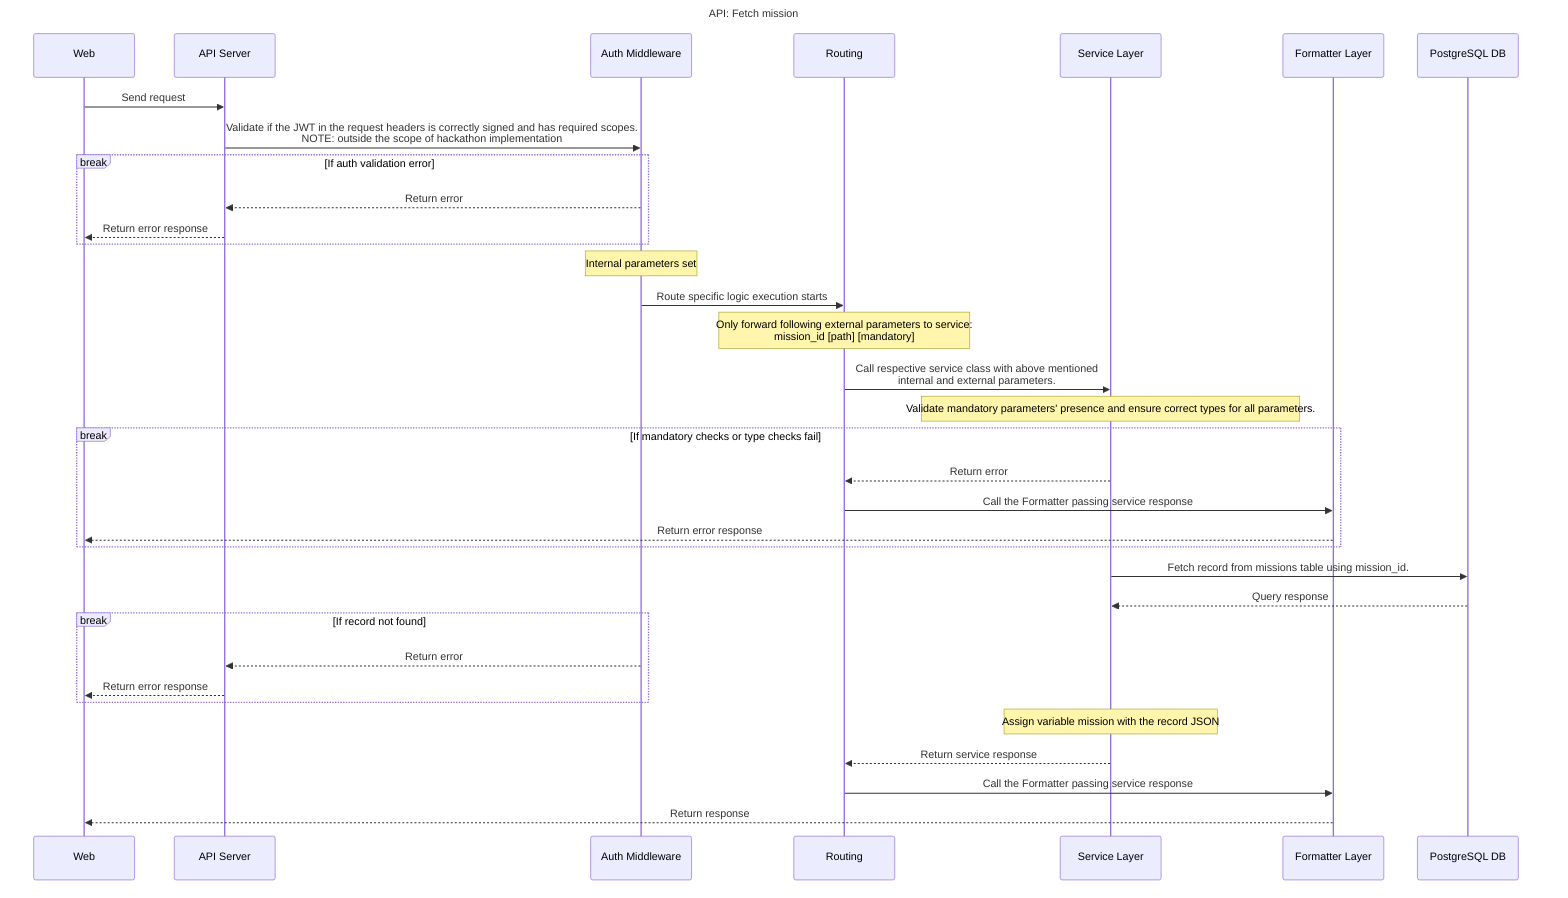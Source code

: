 sequenceDiagram
    title: API: Fetch mission
    participant Client as Web
    participant API as API Server
    participant Auth as Auth Middleware
    participant Routing
    participant Service as Service Layer
    participant Formatter as Formatter Layer
    participant DB as PostgreSQL DB

    Client->>API: Send request
    API->>Auth: Validate if the JWT in the request headers is correctly signed and has required scopes.<br>NOTE: outside the scope of hackathon implementation

    break If auth validation error
        Auth -->> API: Return error
        API-->>Client: Return error response
    end

    note over Auth: Internal parameters set

    Auth ->> Routing: Route specific logic execution starts

    note over Routing: Only forward following external parameters to service:<br>mission_id [path] [mandatory]

    Routing ->> Service: Call respective service class with above mentioned<br>internal and external parameters.

    note over Service: Validate mandatory parameters' presence and ensure correct types for all parameters.

    break If mandatory checks or type checks fail
        Service -->> Routing: Return error
        Routing ->> Formatter: Call the Formatter passing service response
        Formatter-->>Client: Return error response
    end

    Service ->> DB: Fetch record from missions table using mission_id.
    DB -->> Service: Query response

    break If record not found
        Auth -->> API: Return error
        API-->>Client: Return error response
    end

    note over Service: Assign variable mission with the record JSON

    Service -->> Routing: Return service response
    Routing ->> Formatter: Call the Formatter passing service response
    Formatter-->>Client: Return response